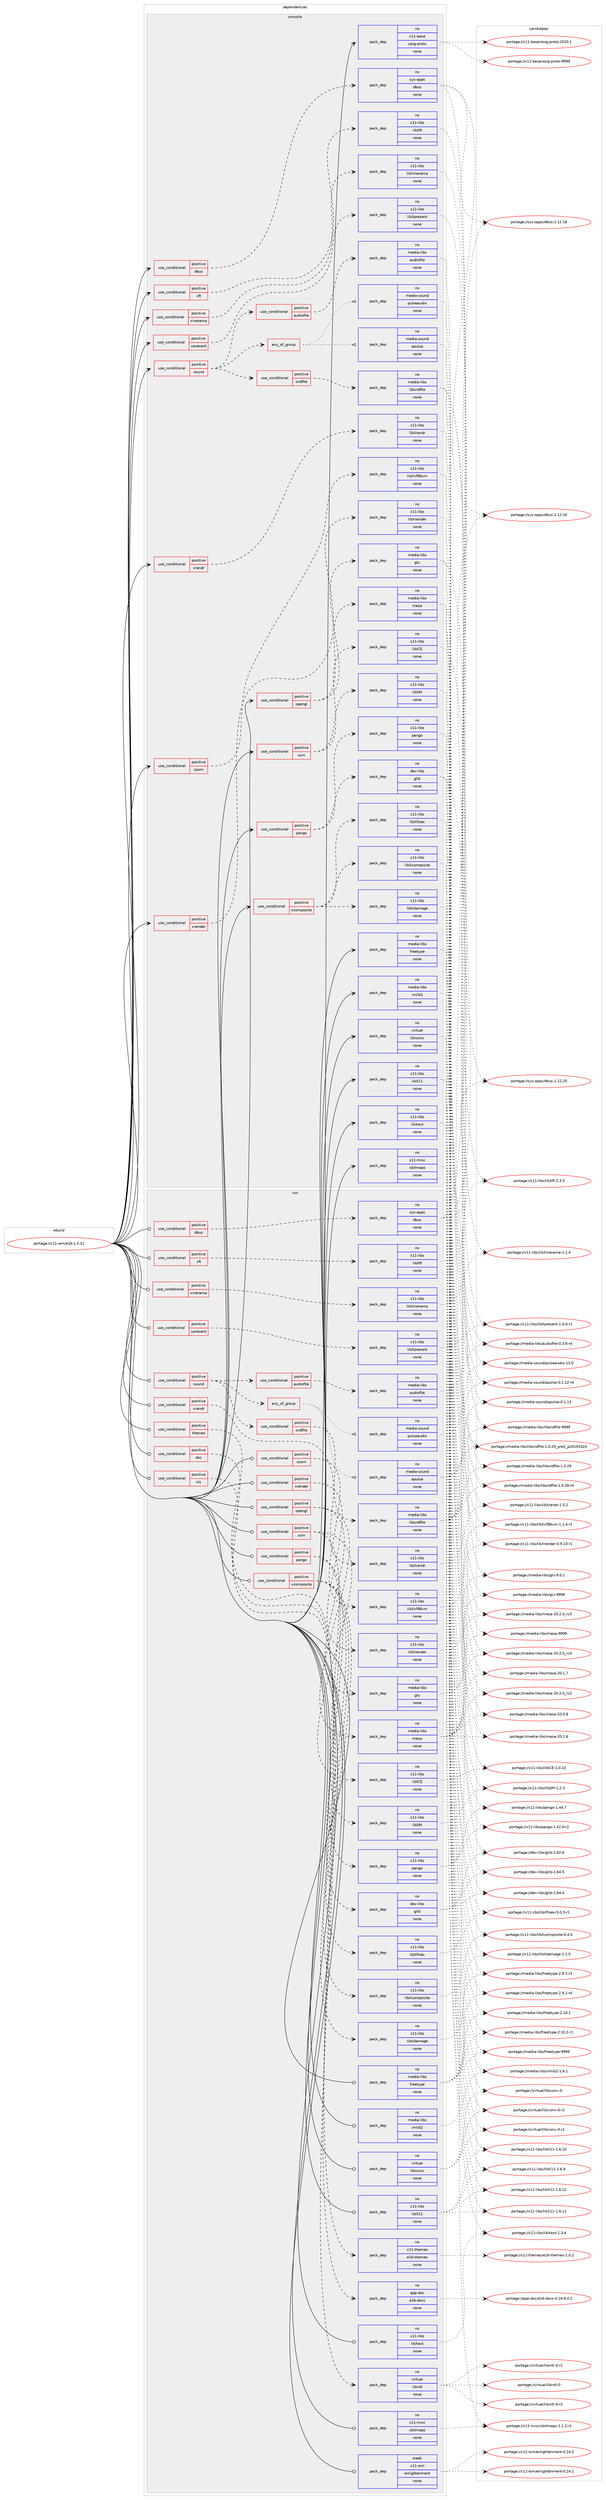 digraph prolog {

# *************
# Graph options
# *************

newrank=true;
concentrate=true;
compound=true;
graph [rankdir=LR,fontname=Helvetica,fontsize=10,ranksep=1.5];#, ranksep=2.5, nodesep=0.2];
edge  [arrowhead=vee];
node  [fontname=Helvetica,fontsize=10];

# **********
# The ebuild
# **********

subgraph cluster_leftcol {
color=gray;
rank=same;
label=<<i>ebuild</i>>;
id [label="portage://x11-wm/e16-1.0.21", color=red, width=4, href="../x11-wm/e16-1.0.21.svg"];
}

# ****************
# The dependencies
# ****************

subgraph cluster_midcol {
color=gray;
label=<<i>dependencies</i>>;
subgraph cluster_compile {
fillcolor="#eeeeee";
style=filled;
label=<<i>compile</i>>;
subgraph cond11 {
dependency295 [label=<<TABLE BORDER="0" CELLBORDER="1" CELLSPACING="0" CELLPADDING="4"><TR><TD ROWSPAN="3" CELLPADDING="10">use_conditional</TD></TR><TR><TD>positive</TD></TR><TR><TD>dbus</TD></TR></TABLE>>, shape=none, color=red];
subgraph pack285 {
dependency296 [label=<<TABLE BORDER="0" CELLBORDER="1" CELLSPACING="0" CELLPADDING="4" WIDTH="220"><TR><TD ROWSPAN="6" CELLPADDING="30">pack_dep</TD></TR><TR><TD WIDTH="110">no</TD></TR><TR><TD>sys-apps</TD></TR><TR><TD>dbus</TD></TR><TR><TD>none</TD></TR><TR><TD></TD></TR></TABLE>>, shape=none, color=blue];
}
dependency295:e -> dependency296:w [weight=20,style="dashed",arrowhead="vee"];
}
id:e -> dependency295:w [weight=20,style="solid",arrowhead="vee"];
subgraph cond12 {
dependency297 [label=<<TABLE BORDER="0" CELLBORDER="1" CELLSPACING="0" CELLPADDING="4"><TR><TD ROWSPAN="3" CELLPADDING="10">use_conditional</TD></TR><TR><TD>positive</TD></TR><TR><TD>opengl</TD></TR></TABLE>>, shape=none, color=red];
subgraph pack286 {
dependency298 [label=<<TABLE BORDER="0" CELLBORDER="1" CELLSPACING="0" CELLPADDING="4" WIDTH="220"><TR><TD ROWSPAN="6" CELLPADDING="30">pack_dep</TD></TR><TR><TD WIDTH="110">no</TD></TR><TR><TD>media-libs</TD></TR><TR><TD>glu</TD></TR><TR><TD>none</TD></TR><TR><TD></TD></TR></TABLE>>, shape=none, color=blue];
}
dependency297:e -> dependency298:w [weight=20,style="dashed",arrowhead="vee"];
subgraph pack287 {
dependency299 [label=<<TABLE BORDER="0" CELLBORDER="1" CELLSPACING="0" CELLPADDING="4" WIDTH="220"><TR><TD ROWSPAN="6" CELLPADDING="30">pack_dep</TD></TR><TR><TD WIDTH="110">no</TD></TR><TR><TD>media-libs</TD></TR><TR><TD>mesa</TD></TR><TR><TD>none</TD></TR><TR><TD></TD></TR></TABLE>>, shape=none, color=blue];
}
dependency297:e -> dependency299:w [weight=20,style="dashed",arrowhead="vee"];
}
id:e -> dependency297:w [weight=20,style="solid",arrowhead="vee"];
subgraph cond13 {
dependency300 [label=<<TABLE BORDER="0" CELLBORDER="1" CELLSPACING="0" CELLPADDING="4"><TR><TD ROWSPAN="3" CELLPADDING="10">use_conditional</TD></TR><TR><TD>positive</TD></TR><TR><TD>pango</TD></TR></TABLE>>, shape=none, color=red];
subgraph pack288 {
dependency301 [label=<<TABLE BORDER="0" CELLBORDER="1" CELLSPACING="0" CELLPADDING="4" WIDTH="220"><TR><TD ROWSPAN="6" CELLPADDING="30">pack_dep</TD></TR><TR><TD WIDTH="110">no</TD></TR><TR><TD>dev-libs</TD></TR><TR><TD>glib</TD></TR><TR><TD>none</TD></TR><TR><TD></TD></TR></TABLE>>, shape=none, color=blue];
}
dependency300:e -> dependency301:w [weight=20,style="dashed",arrowhead="vee"];
subgraph pack289 {
dependency302 [label=<<TABLE BORDER="0" CELLBORDER="1" CELLSPACING="0" CELLPADDING="4" WIDTH="220"><TR><TD ROWSPAN="6" CELLPADDING="30">pack_dep</TD></TR><TR><TD WIDTH="110">no</TD></TR><TR><TD>x11-libs</TD></TR><TR><TD>pango</TD></TR><TR><TD>none</TD></TR><TR><TD></TD></TR></TABLE>>, shape=none, color=blue];
}
dependency300:e -> dependency302:w [weight=20,style="dashed",arrowhead="vee"];
}
id:e -> dependency300:w [weight=20,style="solid",arrowhead="vee"];
subgraph cond14 {
dependency303 [label=<<TABLE BORDER="0" CELLBORDER="1" CELLSPACING="0" CELLPADDING="4"><TR><TD ROWSPAN="3" CELLPADDING="10">use_conditional</TD></TR><TR><TD>positive</TD></TR><TR><TD>sound</TD></TR></TABLE>>, shape=none, color=red];
subgraph any1 {
dependency304 [label=<<TABLE BORDER="0" CELLBORDER="1" CELLSPACING="0" CELLPADDING="4"><TR><TD CELLPADDING="10">any_of_group</TD></TR></TABLE>>, shape=none, color=red];subgraph pack290 {
dependency305 [label=<<TABLE BORDER="0" CELLBORDER="1" CELLSPACING="0" CELLPADDING="4" WIDTH="220"><TR><TD ROWSPAN="6" CELLPADDING="30">pack_dep</TD></TR><TR><TD WIDTH="110">no</TD></TR><TR><TD>media-sound</TD></TR><TR><TD>apulse</TD></TR><TR><TD>none</TD></TR><TR><TD></TD></TR></TABLE>>, shape=none, color=blue];
}
dependency304:e -> dependency305:w [weight=20,style="dotted",arrowhead="oinv"];
subgraph pack291 {
dependency306 [label=<<TABLE BORDER="0" CELLBORDER="1" CELLSPACING="0" CELLPADDING="4" WIDTH="220"><TR><TD ROWSPAN="6" CELLPADDING="30">pack_dep</TD></TR><TR><TD WIDTH="110">no</TD></TR><TR><TD>media-sound</TD></TR><TR><TD>pulseaudio</TD></TR><TR><TD>none</TD></TR><TR><TD></TD></TR></TABLE>>, shape=none, color=blue];
}
dependency304:e -> dependency306:w [weight=20,style="dotted",arrowhead="oinv"];
}
dependency303:e -> dependency304:w [weight=20,style="dashed",arrowhead="vee"];
subgraph cond15 {
dependency307 [label=<<TABLE BORDER="0" CELLBORDER="1" CELLSPACING="0" CELLPADDING="4"><TR><TD ROWSPAN="3" CELLPADDING="10">use_conditional</TD></TR><TR><TD>positive</TD></TR><TR><TD>sndfile</TD></TR></TABLE>>, shape=none, color=red];
subgraph pack292 {
dependency308 [label=<<TABLE BORDER="0" CELLBORDER="1" CELLSPACING="0" CELLPADDING="4" WIDTH="220"><TR><TD ROWSPAN="6" CELLPADDING="30">pack_dep</TD></TR><TR><TD WIDTH="110">no</TD></TR><TR><TD>media-libs</TD></TR><TR><TD>libsndfile</TD></TR><TR><TD>none</TD></TR><TR><TD></TD></TR></TABLE>>, shape=none, color=blue];
}
dependency307:e -> dependency308:w [weight=20,style="dashed",arrowhead="vee"];
}
dependency303:e -> dependency307:w [weight=20,style="dashed",arrowhead="vee"];
subgraph cond16 {
dependency309 [label=<<TABLE BORDER="0" CELLBORDER="1" CELLSPACING="0" CELLPADDING="4"><TR><TD ROWSPAN="3" CELLPADDING="10">use_conditional</TD></TR><TR><TD>positive</TD></TR><TR><TD>audiofile</TD></TR></TABLE>>, shape=none, color=red];
subgraph pack293 {
dependency310 [label=<<TABLE BORDER="0" CELLBORDER="1" CELLSPACING="0" CELLPADDING="4" WIDTH="220"><TR><TD ROWSPAN="6" CELLPADDING="30">pack_dep</TD></TR><TR><TD WIDTH="110">no</TD></TR><TR><TD>media-libs</TD></TR><TR><TD>audiofile</TD></TR><TR><TD>none</TD></TR><TR><TD></TD></TR></TABLE>>, shape=none, color=blue];
}
dependency309:e -> dependency310:w [weight=20,style="dashed",arrowhead="vee"];
}
dependency303:e -> dependency309:w [weight=20,style="dashed",arrowhead="vee"];
}
id:e -> dependency303:w [weight=20,style="solid",arrowhead="vee"];
subgraph cond17 {
dependency311 [label=<<TABLE BORDER="0" CELLBORDER="1" CELLSPACING="0" CELLPADDING="4"><TR><TD ROWSPAN="3" CELLPADDING="10">use_conditional</TD></TR><TR><TD>positive</TD></TR><TR><TD>xcomposite</TD></TR></TABLE>>, shape=none, color=red];
subgraph pack294 {
dependency312 [label=<<TABLE BORDER="0" CELLBORDER="1" CELLSPACING="0" CELLPADDING="4" WIDTH="220"><TR><TD ROWSPAN="6" CELLPADDING="30">pack_dep</TD></TR><TR><TD WIDTH="110">no</TD></TR><TR><TD>x11-libs</TD></TR><TR><TD>libXcomposite</TD></TR><TR><TD>none</TD></TR><TR><TD></TD></TR></TABLE>>, shape=none, color=blue];
}
dependency311:e -> dependency312:w [weight=20,style="dashed",arrowhead="vee"];
subgraph pack295 {
dependency313 [label=<<TABLE BORDER="0" CELLBORDER="1" CELLSPACING="0" CELLPADDING="4" WIDTH="220"><TR><TD ROWSPAN="6" CELLPADDING="30">pack_dep</TD></TR><TR><TD WIDTH="110">no</TD></TR><TR><TD>x11-libs</TD></TR><TR><TD>libXdamage</TD></TR><TR><TD>none</TD></TR><TR><TD></TD></TR></TABLE>>, shape=none, color=blue];
}
dependency311:e -> dependency313:w [weight=20,style="dashed",arrowhead="vee"];
subgraph pack296 {
dependency314 [label=<<TABLE BORDER="0" CELLBORDER="1" CELLSPACING="0" CELLPADDING="4" WIDTH="220"><TR><TD ROWSPAN="6" CELLPADDING="30">pack_dep</TD></TR><TR><TD WIDTH="110">no</TD></TR><TR><TD>x11-libs</TD></TR><TR><TD>libXfixes</TD></TR><TR><TD>none</TD></TR><TR><TD></TD></TR></TABLE>>, shape=none, color=blue];
}
dependency311:e -> dependency314:w [weight=20,style="dashed",arrowhead="vee"];
}
id:e -> dependency311:w [weight=20,style="solid",arrowhead="vee"];
subgraph cond18 {
dependency315 [label=<<TABLE BORDER="0" CELLBORDER="1" CELLSPACING="0" CELLPADDING="4"><TR><TD ROWSPAN="3" CELLPADDING="10">use_conditional</TD></TR><TR><TD>positive</TD></TR><TR><TD>xft</TD></TR></TABLE>>, shape=none, color=red];
subgraph pack297 {
dependency316 [label=<<TABLE BORDER="0" CELLBORDER="1" CELLSPACING="0" CELLPADDING="4" WIDTH="220"><TR><TD ROWSPAN="6" CELLPADDING="30">pack_dep</TD></TR><TR><TD WIDTH="110">no</TD></TR><TR><TD>x11-libs</TD></TR><TR><TD>libXft</TD></TR><TR><TD>none</TD></TR><TR><TD></TD></TR></TABLE>>, shape=none, color=blue];
}
dependency315:e -> dependency316:w [weight=20,style="dashed",arrowhead="vee"];
}
id:e -> dependency315:w [weight=20,style="solid",arrowhead="vee"];
subgraph cond19 {
dependency317 [label=<<TABLE BORDER="0" CELLBORDER="1" CELLSPACING="0" CELLPADDING="4"><TR><TD ROWSPAN="3" CELLPADDING="10">use_conditional</TD></TR><TR><TD>positive</TD></TR><TR><TD>xinerama</TD></TR></TABLE>>, shape=none, color=red];
subgraph pack298 {
dependency318 [label=<<TABLE BORDER="0" CELLBORDER="1" CELLSPACING="0" CELLPADDING="4" WIDTH="220"><TR><TD ROWSPAN="6" CELLPADDING="30">pack_dep</TD></TR><TR><TD WIDTH="110">no</TD></TR><TR><TD>x11-libs</TD></TR><TR><TD>libXinerama</TD></TR><TR><TD>none</TD></TR><TR><TD></TD></TR></TABLE>>, shape=none, color=blue];
}
dependency317:e -> dependency318:w [weight=20,style="dashed",arrowhead="vee"];
}
id:e -> dependency317:w [weight=20,style="solid",arrowhead="vee"];
subgraph cond20 {
dependency319 [label=<<TABLE BORDER="0" CELLBORDER="1" CELLSPACING="0" CELLPADDING="4"><TR><TD ROWSPAN="3" CELLPADDING="10">use_conditional</TD></TR><TR><TD>positive</TD></TR><TR><TD>xpresent</TD></TR></TABLE>>, shape=none, color=red];
subgraph pack299 {
dependency320 [label=<<TABLE BORDER="0" CELLBORDER="1" CELLSPACING="0" CELLPADDING="4" WIDTH="220"><TR><TD ROWSPAN="6" CELLPADDING="30">pack_dep</TD></TR><TR><TD WIDTH="110">no</TD></TR><TR><TD>x11-libs</TD></TR><TR><TD>libXpresent</TD></TR><TR><TD>none</TD></TR><TR><TD></TD></TR></TABLE>>, shape=none, color=blue];
}
dependency319:e -> dependency320:w [weight=20,style="dashed",arrowhead="vee"];
}
id:e -> dependency319:w [weight=20,style="solid",arrowhead="vee"];
subgraph cond21 {
dependency321 [label=<<TABLE BORDER="0" CELLBORDER="1" CELLSPACING="0" CELLPADDING="4"><TR><TD ROWSPAN="3" CELLPADDING="10">use_conditional</TD></TR><TR><TD>positive</TD></TR><TR><TD>xrandr</TD></TR></TABLE>>, shape=none, color=red];
subgraph pack300 {
dependency322 [label=<<TABLE BORDER="0" CELLBORDER="1" CELLSPACING="0" CELLPADDING="4" WIDTH="220"><TR><TD ROWSPAN="6" CELLPADDING="30">pack_dep</TD></TR><TR><TD WIDTH="110">no</TD></TR><TR><TD>x11-libs</TD></TR><TR><TD>libXrandr</TD></TR><TR><TD>none</TD></TR><TR><TD></TD></TR></TABLE>>, shape=none, color=blue];
}
dependency321:e -> dependency322:w [weight=20,style="dashed",arrowhead="vee"];
}
id:e -> dependency321:w [weight=20,style="solid",arrowhead="vee"];
subgraph cond22 {
dependency323 [label=<<TABLE BORDER="0" CELLBORDER="1" CELLSPACING="0" CELLPADDING="4"><TR><TD ROWSPAN="3" CELLPADDING="10">use_conditional</TD></TR><TR><TD>positive</TD></TR><TR><TD>xrender</TD></TR></TABLE>>, shape=none, color=red];
subgraph pack301 {
dependency324 [label=<<TABLE BORDER="0" CELLBORDER="1" CELLSPACING="0" CELLPADDING="4" WIDTH="220"><TR><TD ROWSPAN="6" CELLPADDING="30">pack_dep</TD></TR><TR><TD WIDTH="110">no</TD></TR><TR><TD>x11-libs</TD></TR><TR><TD>libXrender</TD></TR><TR><TD>none</TD></TR><TR><TD></TD></TR></TABLE>>, shape=none, color=blue];
}
dependency323:e -> dependency324:w [weight=20,style="dashed",arrowhead="vee"];
}
id:e -> dependency323:w [weight=20,style="solid",arrowhead="vee"];
subgraph cond23 {
dependency325 [label=<<TABLE BORDER="0" CELLBORDER="1" CELLSPACING="0" CELLPADDING="4"><TR><TD ROWSPAN="3" CELLPADDING="10">use_conditional</TD></TR><TR><TD>positive</TD></TR><TR><TD>xsm</TD></TR></TABLE>>, shape=none, color=red];
subgraph pack302 {
dependency326 [label=<<TABLE BORDER="0" CELLBORDER="1" CELLSPACING="0" CELLPADDING="4" WIDTH="220"><TR><TD ROWSPAN="6" CELLPADDING="30">pack_dep</TD></TR><TR><TD WIDTH="110">no</TD></TR><TR><TD>x11-libs</TD></TR><TR><TD>libICE</TD></TR><TR><TD>none</TD></TR><TR><TD></TD></TR></TABLE>>, shape=none, color=blue];
}
dependency325:e -> dependency326:w [weight=20,style="dashed",arrowhead="vee"];
subgraph pack303 {
dependency327 [label=<<TABLE BORDER="0" CELLBORDER="1" CELLSPACING="0" CELLPADDING="4" WIDTH="220"><TR><TD ROWSPAN="6" CELLPADDING="30">pack_dep</TD></TR><TR><TD WIDTH="110">no</TD></TR><TR><TD>x11-libs</TD></TR><TR><TD>libSM</TD></TR><TR><TD>none</TD></TR><TR><TD></TD></TR></TABLE>>, shape=none, color=blue];
}
dependency325:e -> dependency327:w [weight=20,style="dashed",arrowhead="vee"];
}
id:e -> dependency325:w [weight=20,style="solid",arrowhead="vee"];
subgraph cond24 {
dependency328 [label=<<TABLE BORDER="0" CELLBORDER="1" CELLSPACING="0" CELLPADDING="4"><TR><TD ROWSPAN="3" CELLPADDING="10">use_conditional</TD></TR><TR><TD>positive</TD></TR><TR><TD>zoom</TD></TR></TABLE>>, shape=none, color=red];
subgraph pack304 {
dependency329 [label=<<TABLE BORDER="0" CELLBORDER="1" CELLSPACING="0" CELLPADDING="4" WIDTH="220"><TR><TD ROWSPAN="6" CELLPADDING="30">pack_dep</TD></TR><TR><TD WIDTH="110">no</TD></TR><TR><TD>x11-libs</TD></TR><TR><TD>libXxf86vm</TD></TR><TR><TD>none</TD></TR><TR><TD></TD></TR></TABLE>>, shape=none, color=blue];
}
dependency328:e -> dependency329:w [weight=20,style="dashed",arrowhead="vee"];
}
id:e -> dependency328:w [weight=20,style="solid",arrowhead="vee"];
subgraph pack305 {
dependency330 [label=<<TABLE BORDER="0" CELLBORDER="1" CELLSPACING="0" CELLPADDING="4" WIDTH="220"><TR><TD ROWSPAN="6" CELLPADDING="30">pack_dep</TD></TR><TR><TD WIDTH="110">no</TD></TR><TR><TD>media-libs</TD></TR><TR><TD>freetype</TD></TR><TR><TD>none</TD></TR><TR><TD></TD></TR></TABLE>>, shape=none, color=blue];
}
id:e -> dependency330:w [weight=20,style="solid",arrowhead="vee"];
subgraph pack306 {
dependency331 [label=<<TABLE BORDER="0" CELLBORDER="1" CELLSPACING="0" CELLPADDING="4" WIDTH="220"><TR><TD ROWSPAN="6" CELLPADDING="30">pack_dep</TD></TR><TR><TD WIDTH="110">no</TD></TR><TR><TD>media-libs</TD></TR><TR><TD>imlib2</TD></TR><TR><TD>none</TD></TR><TR><TD></TD></TR></TABLE>>, shape=none, color=blue];
}
id:e -> dependency331:w [weight=20,style="solid",arrowhead="vee"];
subgraph pack307 {
dependency332 [label=<<TABLE BORDER="0" CELLBORDER="1" CELLSPACING="0" CELLPADDING="4" WIDTH="220"><TR><TD ROWSPAN="6" CELLPADDING="30">pack_dep</TD></TR><TR><TD WIDTH="110">no</TD></TR><TR><TD>virtual</TD></TR><TR><TD>libiconv</TD></TR><TR><TD>none</TD></TR><TR><TD></TD></TR></TABLE>>, shape=none, color=blue];
}
id:e -> dependency332:w [weight=20,style="solid",arrowhead="vee"];
subgraph pack308 {
dependency333 [label=<<TABLE BORDER="0" CELLBORDER="1" CELLSPACING="0" CELLPADDING="4" WIDTH="220"><TR><TD ROWSPAN="6" CELLPADDING="30">pack_dep</TD></TR><TR><TD WIDTH="110">no</TD></TR><TR><TD>x11-base</TD></TR><TR><TD>xorg-proto</TD></TR><TR><TD>none</TD></TR><TR><TD></TD></TR></TABLE>>, shape=none, color=blue];
}
id:e -> dependency333:w [weight=20,style="solid",arrowhead="vee"];
subgraph pack309 {
dependency334 [label=<<TABLE BORDER="0" CELLBORDER="1" CELLSPACING="0" CELLPADDING="4" WIDTH="220"><TR><TD ROWSPAN="6" CELLPADDING="30">pack_dep</TD></TR><TR><TD WIDTH="110">no</TD></TR><TR><TD>x11-libs</TD></TR><TR><TD>libX11</TD></TR><TR><TD>none</TD></TR><TR><TD></TD></TR></TABLE>>, shape=none, color=blue];
}
id:e -> dependency334:w [weight=20,style="solid",arrowhead="vee"];
subgraph pack310 {
dependency335 [label=<<TABLE BORDER="0" CELLBORDER="1" CELLSPACING="0" CELLPADDING="4" WIDTH="220"><TR><TD ROWSPAN="6" CELLPADDING="30">pack_dep</TD></TR><TR><TD WIDTH="110">no</TD></TR><TR><TD>x11-libs</TD></TR><TR><TD>libXext</TD></TR><TR><TD>none</TD></TR><TR><TD></TD></TR></TABLE>>, shape=none, color=blue];
}
id:e -> dependency335:w [weight=20,style="solid",arrowhead="vee"];
subgraph pack311 {
dependency336 [label=<<TABLE BORDER="0" CELLBORDER="1" CELLSPACING="0" CELLPADDING="4" WIDTH="220"><TR><TD ROWSPAN="6" CELLPADDING="30">pack_dep</TD></TR><TR><TD WIDTH="110">no</TD></TR><TR><TD>x11-misc</TD></TR><TR><TD>xbitmaps</TD></TR><TR><TD>none</TD></TR><TR><TD></TD></TR></TABLE>>, shape=none, color=blue];
}
id:e -> dependency336:w [weight=20,style="solid",arrowhead="vee"];
}
subgraph cluster_compileandrun {
fillcolor="#eeeeee";
style=filled;
label=<<i>compile and run</i>>;
}
subgraph cluster_run {
fillcolor="#eeeeee";
style=filled;
label=<<i>run</i>>;
subgraph cond25 {
dependency337 [label=<<TABLE BORDER="0" CELLBORDER="1" CELLSPACING="0" CELLPADDING="4"><TR><TD ROWSPAN="3" CELLPADDING="10">use_conditional</TD></TR><TR><TD>positive</TD></TR><TR><TD>dbus</TD></TR></TABLE>>, shape=none, color=red];
subgraph pack312 {
dependency338 [label=<<TABLE BORDER="0" CELLBORDER="1" CELLSPACING="0" CELLPADDING="4" WIDTH="220"><TR><TD ROWSPAN="6" CELLPADDING="30">pack_dep</TD></TR><TR><TD WIDTH="110">no</TD></TR><TR><TD>sys-apps</TD></TR><TR><TD>dbus</TD></TR><TR><TD>none</TD></TR><TR><TD></TD></TR></TABLE>>, shape=none, color=blue];
}
dependency337:e -> dependency338:w [weight=20,style="dashed",arrowhead="vee"];
}
id:e -> dependency337:w [weight=20,style="solid",arrowhead="odot"];
subgraph cond26 {
dependency339 [label=<<TABLE BORDER="0" CELLBORDER="1" CELLSPACING="0" CELLPADDING="4"><TR><TD ROWSPAN="3" CELLPADDING="10">use_conditional</TD></TR><TR><TD>positive</TD></TR><TR><TD>doc</TD></TR></TABLE>>, shape=none, color=red];
subgraph pack313 {
dependency340 [label=<<TABLE BORDER="0" CELLBORDER="1" CELLSPACING="0" CELLPADDING="4" WIDTH="220"><TR><TD ROWSPAN="6" CELLPADDING="30">pack_dep</TD></TR><TR><TD WIDTH="110">no</TD></TR><TR><TD>app-doc</TD></TR><TR><TD>e16-docs</TD></TR><TR><TD>none</TD></TR><TR><TD></TD></TR></TABLE>>, shape=none, color=blue];
}
dependency339:e -> dependency340:w [weight=20,style="dashed",arrowhead="vee"];
}
id:e -> dependency339:w [weight=20,style="solid",arrowhead="odot"];
subgraph cond27 {
dependency341 [label=<<TABLE BORDER="0" CELLBORDER="1" CELLSPACING="0" CELLPADDING="4"><TR><TD ROWSPAN="3" CELLPADDING="10">use_conditional</TD></TR><TR><TD>positive</TD></TR><TR><TD>nls</TD></TR></TABLE>>, shape=none, color=red];
subgraph pack314 {
dependency342 [label=<<TABLE BORDER="0" CELLBORDER="1" CELLSPACING="0" CELLPADDING="4" WIDTH="220"><TR><TD ROWSPAN="6" CELLPADDING="30">pack_dep</TD></TR><TR><TD WIDTH="110">no</TD></TR><TR><TD>virtual</TD></TR><TR><TD>libintl</TD></TR><TR><TD>none</TD></TR><TR><TD></TD></TR></TABLE>>, shape=none, color=blue];
}
dependency341:e -> dependency342:w [weight=20,style="dashed",arrowhead="vee"];
}
id:e -> dependency341:w [weight=20,style="solid",arrowhead="odot"];
subgraph cond28 {
dependency343 [label=<<TABLE BORDER="0" CELLBORDER="1" CELLSPACING="0" CELLPADDING="4"><TR><TD ROWSPAN="3" CELLPADDING="10">use_conditional</TD></TR><TR><TD>positive</TD></TR><TR><TD>opengl</TD></TR></TABLE>>, shape=none, color=red];
subgraph pack315 {
dependency344 [label=<<TABLE BORDER="0" CELLBORDER="1" CELLSPACING="0" CELLPADDING="4" WIDTH="220"><TR><TD ROWSPAN="6" CELLPADDING="30">pack_dep</TD></TR><TR><TD WIDTH="110">no</TD></TR><TR><TD>media-libs</TD></TR><TR><TD>glu</TD></TR><TR><TD>none</TD></TR><TR><TD></TD></TR></TABLE>>, shape=none, color=blue];
}
dependency343:e -> dependency344:w [weight=20,style="dashed",arrowhead="vee"];
subgraph pack316 {
dependency345 [label=<<TABLE BORDER="0" CELLBORDER="1" CELLSPACING="0" CELLPADDING="4" WIDTH="220"><TR><TD ROWSPAN="6" CELLPADDING="30">pack_dep</TD></TR><TR><TD WIDTH="110">no</TD></TR><TR><TD>media-libs</TD></TR><TR><TD>mesa</TD></TR><TR><TD>none</TD></TR><TR><TD></TD></TR></TABLE>>, shape=none, color=blue];
}
dependency343:e -> dependency345:w [weight=20,style="dashed",arrowhead="vee"];
}
id:e -> dependency343:w [weight=20,style="solid",arrowhead="odot"];
subgraph cond29 {
dependency346 [label=<<TABLE BORDER="0" CELLBORDER="1" CELLSPACING="0" CELLPADDING="4"><TR><TD ROWSPAN="3" CELLPADDING="10">use_conditional</TD></TR><TR><TD>positive</TD></TR><TR><TD>pango</TD></TR></TABLE>>, shape=none, color=red];
subgraph pack317 {
dependency347 [label=<<TABLE BORDER="0" CELLBORDER="1" CELLSPACING="0" CELLPADDING="4" WIDTH="220"><TR><TD ROWSPAN="6" CELLPADDING="30">pack_dep</TD></TR><TR><TD WIDTH="110">no</TD></TR><TR><TD>dev-libs</TD></TR><TR><TD>glib</TD></TR><TR><TD>none</TD></TR><TR><TD></TD></TR></TABLE>>, shape=none, color=blue];
}
dependency346:e -> dependency347:w [weight=20,style="dashed",arrowhead="vee"];
subgraph pack318 {
dependency348 [label=<<TABLE BORDER="0" CELLBORDER="1" CELLSPACING="0" CELLPADDING="4" WIDTH="220"><TR><TD ROWSPAN="6" CELLPADDING="30">pack_dep</TD></TR><TR><TD WIDTH="110">no</TD></TR><TR><TD>x11-libs</TD></TR><TR><TD>pango</TD></TR><TR><TD>none</TD></TR><TR><TD></TD></TR></TABLE>>, shape=none, color=blue];
}
dependency346:e -> dependency348:w [weight=20,style="dashed",arrowhead="vee"];
}
id:e -> dependency346:w [weight=20,style="solid",arrowhead="odot"];
subgraph cond30 {
dependency349 [label=<<TABLE BORDER="0" CELLBORDER="1" CELLSPACING="0" CELLPADDING="4"><TR><TD ROWSPAN="3" CELLPADDING="10">use_conditional</TD></TR><TR><TD>positive</TD></TR><TR><TD>sound</TD></TR></TABLE>>, shape=none, color=red];
subgraph any2 {
dependency350 [label=<<TABLE BORDER="0" CELLBORDER="1" CELLSPACING="0" CELLPADDING="4"><TR><TD CELLPADDING="10">any_of_group</TD></TR></TABLE>>, shape=none, color=red];subgraph pack319 {
dependency351 [label=<<TABLE BORDER="0" CELLBORDER="1" CELLSPACING="0" CELLPADDING="4" WIDTH="220"><TR><TD ROWSPAN="6" CELLPADDING="30">pack_dep</TD></TR><TR><TD WIDTH="110">no</TD></TR><TR><TD>media-sound</TD></TR><TR><TD>apulse</TD></TR><TR><TD>none</TD></TR><TR><TD></TD></TR></TABLE>>, shape=none, color=blue];
}
dependency350:e -> dependency351:w [weight=20,style="dotted",arrowhead="oinv"];
subgraph pack320 {
dependency352 [label=<<TABLE BORDER="0" CELLBORDER="1" CELLSPACING="0" CELLPADDING="4" WIDTH="220"><TR><TD ROWSPAN="6" CELLPADDING="30">pack_dep</TD></TR><TR><TD WIDTH="110">no</TD></TR><TR><TD>media-sound</TD></TR><TR><TD>pulseaudio</TD></TR><TR><TD>none</TD></TR><TR><TD></TD></TR></TABLE>>, shape=none, color=blue];
}
dependency350:e -> dependency352:w [weight=20,style="dotted",arrowhead="oinv"];
}
dependency349:e -> dependency350:w [weight=20,style="dashed",arrowhead="vee"];
subgraph cond31 {
dependency353 [label=<<TABLE BORDER="0" CELLBORDER="1" CELLSPACING="0" CELLPADDING="4"><TR><TD ROWSPAN="3" CELLPADDING="10">use_conditional</TD></TR><TR><TD>positive</TD></TR><TR><TD>sndfile</TD></TR></TABLE>>, shape=none, color=red];
subgraph pack321 {
dependency354 [label=<<TABLE BORDER="0" CELLBORDER="1" CELLSPACING="0" CELLPADDING="4" WIDTH="220"><TR><TD ROWSPAN="6" CELLPADDING="30">pack_dep</TD></TR><TR><TD WIDTH="110">no</TD></TR><TR><TD>media-libs</TD></TR><TR><TD>libsndfile</TD></TR><TR><TD>none</TD></TR><TR><TD></TD></TR></TABLE>>, shape=none, color=blue];
}
dependency353:e -> dependency354:w [weight=20,style="dashed",arrowhead="vee"];
}
dependency349:e -> dependency353:w [weight=20,style="dashed",arrowhead="vee"];
subgraph cond32 {
dependency355 [label=<<TABLE BORDER="0" CELLBORDER="1" CELLSPACING="0" CELLPADDING="4"><TR><TD ROWSPAN="3" CELLPADDING="10">use_conditional</TD></TR><TR><TD>positive</TD></TR><TR><TD>audiofile</TD></TR></TABLE>>, shape=none, color=red];
subgraph pack322 {
dependency356 [label=<<TABLE BORDER="0" CELLBORDER="1" CELLSPACING="0" CELLPADDING="4" WIDTH="220"><TR><TD ROWSPAN="6" CELLPADDING="30">pack_dep</TD></TR><TR><TD WIDTH="110">no</TD></TR><TR><TD>media-libs</TD></TR><TR><TD>audiofile</TD></TR><TR><TD>none</TD></TR><TR><TD></TD></TR></TABLE>>, shape=none, color=blue];
}
dependency355:e -> dependency356:w [weight=20,style="dashed",arrowhead="vee"];
}
dependency349:e -> dependency355:w [weight=20,style="dashed",arrowhead="vee"];
}
id:e -> dependency349:w [weight=20,style="solid",arrowhead="odot"];
subgraph cond33 {
dependency357 [label=<<TABLE BORDER="0" CELLBORDER="1" CELLSPACING="0" CELLPADDING="4"><TR><TD ROWSPAN="3" CELLPADDING="10">use_conditional</TD></TR><TR><TD>positive</TD></TR><TR><TD>themes</TD></TR></TABLE>>, shape=none, color=red];
subgraph pack323 {
dependency358 [label=<<TABLE BORDER="0" CELLBORDER="1" CELLSPACING="0" CELLPADDING="4" WIDTH="220"><TR><TD ROWSPAN="6" CELLPADDING="30">pack_dep</TD></TR><TR><TD WIDTH="110">no</TD></TR><TR><TD>x11-themes</TD></TR><TR><TD>e16-themes</TD></TR><TR><TD>none</TD></TR><TR><TD></TD></TR></TABLE>>, shape=none, color=blue];
}
dependency357:e -> dependency358:w [weight=20,style="dashed",arrowhead="vee"];
}
id:e -> dependency357:w [weight=20,style="solid",arrowhead="odot"];
subgraph cond34 {
dependency359 [label=<<TABLE BORDER="0" CELLBORDER="1" CELLSPACING="0" CELLPADDING="4"><TR><TD ROWSPAN="3" CELLPADDING="10">use_conditional</TD></TR><TR><TD>positive</TD></TR><TR><TD>xcomposite</TD></TR></TABLE>>, shape=none, color=red];
subgraph pack324 {
dependency360 [label=<<TABLE BORDER="0" CELLBORDER="1" CELLSPACING="0" CELLPADDING="4" WIDTH="220"><TR><TD ROWSPAN="6" CELLPADDING="30">pack_dep</TD></TR><TR><TD WIDTH="110">no</TD></TR><TR><TD>x11-libs</TD></TR><TR><TD>libXcomposite</TD></TR><TR><TD>none</TD></TR><TR><TD></TD></TR></TABLE>>, shape=none, color=blue];
}
dependency359:e -> dependency360:w [weight=20,style="dashed",arrowhead="vee"];
subgraph pack325 {
dependency361 [label=<<TABLE BORDER="0" CELLBORDER="1" CELLSPACING="0" CELLPADDING="4" WIDTH="220"><TR><TD ROWSPAN="6" CELLPADDING="30">pack_dep</TD></TR><TR><TD WIDTH="110">no</TD></TR><TR><TD>x11-libs</TD></TR><TR><TD>libXdamage</TD></TR><TR><TD>none</TD></TR><TR><TD></TD></TR></TABLE>>, shape=none, color=blue];
}
dependency359:e -> dependency361:w [weight=20,style="dashed",arrowhead="vee"];
subgraph pack326 {
dependency362 [label=<<TABLE BORDER="0" CELLBORDER="1" CELLSPACING="0" CELLPADDING="4" WIDTH="220"><TR><TD ROWSPAN="6" CELLPADDING="30">pack_dep</TD></TR><TR><TD WIDTH="110">no</TD></TR><TR><TD>x11-libs</TD></TR><TR><TD>libXfixes</TD></TR><TR><TD>none</TD></TR><TR><TD></TD></TR></TABLE>>, shape=none, color=blue];
}
dependency359:e -> dependency362:w [weight=20,style="dashed",arrowhead="vee"];
}
id:e -> dependency359:w [weight=20,style="solid",arrowhead="odot"];
subgraph cond35 {
dependency363 [label=<<TABLE BORDER="0" CELLBORDER="1" CELLSPACING="0" CELLPADDING="4"><TR><TD ROWSPAN="3" CELLPADDING="10">use_conditional</TD></TR><TR><TD>positive</TD></TR><TR><TD>xft</TD></TR></TABLE>>, shape=none, color=red];
subgraph pack327 {
dependency364 [label=<<TABLE BORDER="0" CELLBORDER="1" CELLSPACING="0" CELLPADDING="4" WIDTH="220"><TR><TD ROWSPAN="6" CELLPADDING="30">pack_dep</TD></TR><TR><TD WIDTH="110">no</TD></TR><TR><TD>x11-libs</TD></TR><TR><TD>libXft</TD></TR><TR><TD>none</TD></TR><TR><TD></TD></TR></TABLE>>, shape=none, color=blue];
}
dependency363:e -> dependency364:w [weight=20,style="dashed",arrowhead="vee"];
}
id:e -> dependency363:w [weight=20,style="solid",arrowhead="odot"];
subgraph cond36 {
dependency365 [label=<<TABLE BORDER="0" CELLBORDER="1" CELLSPACING="0" CELLPADDING="4"><TR><TD ROWSPAN="3" CELLPADDING="10">use_conditional</TD></TR><TR><TD>positive</TD></TR><TR><TD>xinerama</TD></TR></TABLE>>, shape=none, color=red];
subgraph pack328 {
dependency366 [label=<<TABLE BORDER="0" CELLBORDER="1" CELLSPACING="0" CELLPADDING="4" WIDTH="220"><TR><TD ROWSPAN="6" CELLPADDING="30">pack_dep</TD></TR><TR><TD WIDTH="110">no</TD></TR><TR><TD>x11-libs</TD></TR><TR><TD>libXinerama</TD></TR><TR><TD>none</TD></TR><TR><TD></TD></TR></TABLE>>, shape=none, color=blue];
}
dependency365:e -> dependency366:w [weight=20,style="dashed",arrowhead="vee"];
}
id:e -> dependency365:w [weight=20,style="solid",arrowhead="odot"];
subgraph cond37 {
dependency367 [label=<<TABLE BORDER="0" CELLBORDER="1" CELLSPACING="0" CELLPADDING="4"><TR><TD ROWSPAN="3" CELLPADDING="10">use_conditional</TD></TR><TR><TD>positive</TD></TR><TR><TD>xpresent</TD></TR></TABLE>>, shape=none, color=red];
subgraph pack329 {
dependency368 [label=<<TABLE BORDER="0" CELLBORDER="1" CELLSPACING="0" CELLPADDING="4" WIDTH="220"><TR><TD ROWSPAN="6" CELLPADDING="30">pack_dep</TD></TR><TR><TD WIDTH="110">no</TD></TR><TR><TD>x11-libs</TD></TR><TR><TD>libXpresent</TD></TR><TR><TD>none</TD></TR><TR><TD></TD></TR></TABLE>>, shape=none, color=blue];
}
dependency367:e -> dependency368:w [weight=20,style="dashed",arrowhead="vee"];
}
id:e -> dependency367:w [weight=20,style="solid",arrowhead="odot"];
subgraph cond38 {
dependency369 [label=<<TABLE BORDER="0" CELLBORDER="1" CELLSPACING="0" CELLPADDING="4"><TR><TD ROWSPAN="3" CELLPADDING="10">use_conditional</TD></TR><TR><TD>positive</TD></TR><TR><TD>xrandr</TD></TR></TABLE>>, shape=none, color=red];
subgraph pack330 {
dependency370 [label=<<TABLE BORDER="0" CELLBORDER="1" CELLSPACING="0" CELLPADDING="4" WIDTH="220"><TR><TD ROWSPAN="6" CELLPADDING="30">pack_dep</TD></TR><TR><TD WIDTH="110">no</TD></TR><TR><TD>x11-libs</TD></TR><TR><TD>libXrandr</TD></TR><TR><TD>none</TD></TR><TR><TD></TD></TR></TABLE>>, shape=none, color=blue];
}
dependency369:e -> dependency370:w [weight=20,style="dashed",arrowhead="vee"];
}
id:e -> dependency369:w [weight=20,style="solid",arrowhead="odot"];
subgraph cond39 {
dependency371 [label=<<TABLE BORDER="0" CELLBORDER="1" CELLSPACING="0" CELLPADDING="4"><TR><TD ROWSPAN="3" CELLPADDING="10">use_conditional</TD></TR><TR><TD>positive</TD></TR><TR><TD>xrender</TD></TR></TABLE>>, shape=none, color=red];
subgraph pack331 {
dependency372 [label=<<TABLE BORDER="0" CELLBORDER="1" CELLSPACING="0" CELLPADDING="4" WIDTH="220"><TR><TD ROWSPAN="6" CELLPADDING="30">pack_dep</TD></TR><TR><TD WIDTH="110">no</TD></TR><TR><TD>x11-libs</TD></TR><TR><TD>libXrender</TD></TR><TR><TD>none</TD></TR><TR><TD></TD></TR></TABLE>>, shape=none, color=blue];
}
dependency371:e -> dependency372:w [weight=20,style="dashed",arrowhead="vee"];
}
id:e -> dependency371:w [weight=20,style="solid",arrowhead="odot"];
subgraph cond40 {
dependency373 [label=<<TABLE BORDER="0" CELLBORDER="1" CELLSPACING="0" CELLPADDING="4"><TR><TD ROWSPAN="3" CELLPADDING="10">use_conditional</TD></TR><TR><TD>positive</TD></TR><TR><TD>xsm</TD></TR></TABLE>>, shape=none, color=red];
subgraph pack332 {
dependency374 [label=<<TABLE BORDER="0" CELLBORDER="1" CELLSPACING="0" CELLPADDING="4" WIDTH="220"><TR><TD ROWSPAN="6" CELLPADDING="30">pack_dep</TD></TR><TR><TD WIDTH="110">no</TD></TR><TR><TD>x11-libs</TD></TR><TR><TD>libICE</TD></TR><TR><TD>none</TD></TR><TR><TD></TD></TR></TABLE>>, shape=none, color=blue];
}
dependency373:e -> dependency374:w [weight=20,style="dashed",arrowhead="vee"];
subgraph pack333 {
dependency375 [label=<<TABLE BORDER="0" CELLBORDER="1" CELLSPACING="0" CELLPADDING="4" WIDTH="220"><TR><TD ROWSPAN="6" CELLPADDING="30">pack_dep</TD></TR><TR><TD WIDTH="110">no</TD></TR><TR><TD>x11-libs</TD></TR><TR><TD>libSM</TD></TR><TR><TD>none</TD></TR><TR><TD></TD></TR></TABLE>>, shape=none, color=blue];
}
dependency373:e -> dependency375:w [weight=20,style="dashed",arrowhead="vee"];
}
id:e -> dependency373:w [weight=20,style="solid",arrowhead="odot"];
subgraph cond41 {
dependency376 [label=<<TABLE BORDER="0" CELLBORDER="1" CELLSPACING="0" CELLPADDING="4"><TR><TD ROWSPAN="3" CELLPADDING="10">use_conditional</TD></TR><TR><TD>positive</TD></TR><TR><TD>zoom</TD></TR></TABLE>>, shape=none, color=red];
subgraph pack334 {
dependency377 [label=<<TABLE BORDER="0" CELLBORDER="1" CELLSPACING="0" CELLPADDING="4" WIDTH="220"><TR><TD ROWSPAN="6" CELLPADDING="30">pack_dep</TD></TR><TR><TD WIDTH="110">no</TD></TR><TR><TD>x11-libs</TD></TR><TR><TD>libXxf86vm</TD></TR><TR><TD>none</TD></TR><TR><TD></TD></TR></TABLE>>, shape=none, color=blue];
}
dependency376:e -> dependency377:w [weight=20,style="dashed",arrowhead="vee"];
}
id:e -> dependency376:w [weight=20,style="solid",arrowhead="odot"];
subgraph pack335 {
dependency378 [label=<<TABLE BORDER="0" CELLBORDER="1" CELLSPACING="0" CELLPADDING="4" WIDTH="220"><TR><TD ROWSPAN="6" CELLPADDING="30">pack_dep</TD></TR><TR><TD WIDTH="110">no</TD></TR><TR><TD>media-libs</TD></TR><TR><TD>freetype</TD></TR><TR><TD>none</TD></TR><TR><TD></TD></TR></TABLE>>, shape=none, color=blue];
}
id:e -> dependency378:w [weight=20,style="solid",arrowhead="odot"];
subgraph pack336 {
dependency379 [label=<<TABLE BORDER="0" CELLBORDER="1" CELLSPACING="0" CELLPADDING="4" WIDTH="220"><TR><TD ROWSPAN="6" CELLPADDING="30">pack_dep</TD></TR><TR><TD WIDTH="110">no</TD></TR><TR><TD>media-libs</TD></TR><TR><TD>imlib2</TD></TR><TR><TD>none</TD></TR><TR><TD></TD></TR></TABLE>>, shape=none, color=blue];
}
id:e -> dependency379:w [weight=20,style="solid",arrowhead="odot"];
subgraph pack337 {
dependency380 [label=<<TABLE BORDER="0" CELLBORDER="1" CELLSPACING="0" CELLPADDING="4" WIDTH="220"><TR><TD ROWSPAN="6" CELLPADDING="30">pack_dep</TD></TR><TR><TD WIDTH="110">no</TD></TR><TR><TD>virtual</TD></TR><TR><TD>libiconv</TD></TR><TR><TD>none</TD></TR><TR><TD></TD></TR></TABLE>>, shape=none, color=blue];
}
id:e -> dependency380:w [weight=20,style="solid",arrowhead="odot"];
subgraph pack338 {
dependency381 [label=<<TABLE BORDER="0" CELLBORDER="1" CELLSPACING="0" CELLPADDING="4" WIDTH="220"><TR><TD ROWSPAN="6" CELLPADDING="30">pack_dep</TD></TR><TR><TD WIDTH="110">no</TD></TR><TR><TD>x11-libs</TD></TR><TR><TD>libX11</TD></TR><TR><TD>none</TD></TR><TR><TD></TD></TR></TABLE>>, shape=none, color=blue];
}
id:e -> dependency381:w [weight=20,style="solid",arrowhead="odot"];
subgraph pack339 {
dependency382 [label=<<TABLE BORDER="0" CELLBORDER="1" CELLSPACING="0" CELLPADDING="4" WIDTH="220"><TR><TD ROWSPAN="6" CELLPADDING="30">pack_dep</TD></TR><TR><TD WIDTH="110">no</TD></TR><TR><TD>x11-libs</TD></TR><TR><TD>libXext</TD></TR><TR><TD>none</TD></TR><TR><TD></TD></TR></TABLE>>, shape=none, color=blue];
}
id:e -> dependency382:w [weight=20,style="solid",arrowhead="odot"];
subgraph pack340 {
dependency383 [label=<<TABLE BORDER="0" CELLBORDER="1" CELLSPACING="0" CELLPADDING="4" WIDTH="220"><TR><TD ROWSPAN="6" CELLPADDING="30">pack_dep</TD></TR><TR><TD WIDTH="110">no</TD></TR><TR><TD>x11-misc</TD></TR><TR><TD>xbitmaps</TD></TR><TR><TD>none</TD></TR><TR><TD></TD></TR></TABLE>>, shape=none, color=blue];
}
id:e -> dependency383:w [weight=20,style="solid",arrowhead="odot"];
subgraph pack341 {
dependency384 [label=<<TABLE BORDER="0" CELLBORDER="1" CELLSPACING="0" CELLPADDING="4" WIDTH="220"><TR><TD ROWSPAN="6" CELLPADDING="30">pack_dep</TD></TR><TR><TD WIDTH="110">weak</TD></TR><TR><TD>x11-wm</TD></TR><TR><TD>enlightenment</TD></TR><TR><TD>none</TD></TR><TR><TD></TD></TR></TABLE>>, shape=none, color=blue];
}
id:e -> dependency384:w [weight=20,style="solid",arrowhead="odot"];
}
}

# **************
# The candidates
# **************

subgraph cluster_choices {
rank=same;
color=gray;
label=<<i>candidates</i>>;

subgraph choice285 {
color=black;
nodesep=1;
choice115121115459711211211547100981171154549464950465048 [label="portage://sys-apps/dbus-1.12.20", color=red, width=4,href="../sys-apps/dbus-1.12.20.svg"];
choice115121115459711211211547100981171154549464950464956 [label="portage://sys-apps/dbus-1.12.18", color=red, width=4,href="../sys-apps/dbus-1.12.18.svg"];
choice115121115459711211211547100981171154549464950464954 [label="portage://sys-apps/dbus-1.12.16", color=red, width=4,href="../sys-apps/dbus-1.12.16.svg"];
dependency296:e -> choice115121115459711211211547100981171154549464950465048:w [style=dotted,weight="100"];
dependency296:e -> choice115121115459711211211547100981171154549464950464956:w [style=dotted,weight="100"];
dependency296:e -> choice115121115459711211211547100981171154549464950464954:w [style=dotted,weight="100"];
}
subgraph choice286 {
color=black;
nodesep=1;
choice109101100105974510810598115471031081174557575757 [label="portage://media-libs/glu-9999", color=red, width=4,href="../media-libs/glu-9999.svg"];
choice10910110010597451081059811547103108117455746484649 [label="portage://media-libs/glu-9.0.1", color=red, width=4,href="../media-libs/glu-9.0.1.svg"];
dependency298:e -> choice109101100105974510810598115471031081174557575757:w [style=dotted,weight="100"];
dependency298:e -> choice10910110010597451081059811547103108117455746484649:w [style=dotted,weight="100"];
}
subgraph choice287 {
color=black;
nodesep=1;
choice10910110010597451081059811547109101115974557575757 [label="portage://media-libs/mesa-9999", color=red, width=4,href="../media-libs/mesa-9999.svg"];
choice109101100105974510810598115471091011159745504846504648951149952 [label="portage://media-libs/mesa-20.2.0_rc4", color=red, width=4,href="../media-libs/mesa-20.2.0_rc4.svg"];
choice109101100105974510810598115471091011159745504846504648951149951 [label="portage://media-libs/mesa-20.2.0_rc3", color=red, width=4,href="../media-libs/mesa-20.2.0_rc3.svg"];
choice109101100105974510810598115471091011159745504846504648951149950 [label="portage://media-libs/mesa-20.2.0_rc2", color=red, width=4,href="../media-libs/mesa-20.2.0_rc2.svg"];
choice109101100105974510810598115471091011159745504846494655 [label="portage://media-libs/mesa-20.1.7", color=red, width=4,href="../media-libs/mesa-20.1.7.svg"];
choice109101100105974510810598115471091011159745504846494654 [label="portage://media-libs/mesa-20.1.6", color=red, width=4,href="../media-libs/mesa-20.1.6.svg"];
choice109101100105974510810598115471091011159745504846484656 [label="portage://media-libs/mesa-20.0.8", color=red, width=4,href="../media-libs/mesa-20.0.8.svg"];
dependency299:e -> choice10910110010597451081059811547109101115974557575757:w [style=dotted,weight="100"];
dependency299:e -> choice109101100105974510810598115471091011159745504846504648951149952:w [style=dotted,weight="100"];
dependency299:e -> choice109101100105974510810598115471091011159745504846504648951149951:w [style=dotted,weight="100"];
dependency299:e -> choice109101100105974510810598115471091011159745504846504648951149950:w [style=dotted,weight="100"];
dependency299:e -> choice109101100105974510810598115471091011159745504846494655:w [style=dotted,weight="100"];
dependency299:e -> choice109101100105974510810598115471091011159745504846494654:w [style=dotted,weight="100"];
dependency299:e -> choice109101100105974510810598115471091011159745504846484656:w [style=dotted,weight="100"];
}
subgraph choice288 {
color=black;
nodesep=1;
choice1001011184510810598115471031081059845504654524653 [label="portage://dev-libs/glib-2.64.5", color=red, width=4,href="../dev-libs/glib-2.64.5.svg"];
choice1001011184510810598115471031081059845504654524652 [label="portage://dev-libs/glib-2.64.4", color=red, width=4,href="../dev-libs/glib-2.64.4.svg"];
choice1001011184510810598115471031081059845504654504654 [label="portage://dev-libs/glib-2.62.6", color=red, width=4,href="../dev-libs/glib-2.62.6.svg"];
dependency301:e -> choice1001011184510810598115471031081059845504654524653:w [style=dotted,weight="100"];
dependency301:e -> choice1001011184510810598115471031081059845504654524652:w [style=dotted,weight="100"];
dependency301:e -> choice1001011184510810598115471031081059845504654504654:w [style=dotted,weight="100"];
}
subgraph choice289 {
color=black;
nodesep=1;
choice12049494510810598115471129711010311145494652524655 [label="portage://x11-libs/pango-1.44.7", color=red, width=4,href="../x11-libs/pango-1.44.7.svg"];
choice120494945108105981154711297110103111454946525046524511450 [label="portage://x11-libs/pango-1.42.4-r2", color=red, width=4,href="../x11-libs/pango-1.42.4-r2.svg"];
dependency302:e -> choice12049494510810598115471129711010311145494652524655:w [style=dotted,weight="100"];
dependency302:e -> choice120494945108105981154711297110103111454946525046524511450:w [style=dotted,weight="100"];
}
subgraph choice290 {
color=black;
nodesep=1;
choice1091011001059745115111117110100479711211710811510145484649464951 [label="portage://media-sound/apulse-0.1.13", color=red, width=4,href="../media-sound/apulse-0.1.13.svg"];
choice10910110010597451151111171101004797112117108115101454846494649504511452 [label="portage://media-sound/apulse-0.1.12-r4", color=red, width=4,href="../media-sound/apulse-0.1.12-r4.svg"];
dependency305:e -> choice1091011001059745115111117110100479711211710811510145484649464951:w [style=dotted,weight="100"];
dependency305:e -> choice10910110010597451151111171101004797112117108115101454846494649504511452:w [style=dotted,weight="100"];
}
subgraph choice291 {
color=black;
nodesep=1;
choice109101100105974511511111711010047112117108115101971171001051114549514648 [label="portage://media-sound/pulseaudio-13.0", color=red, width=4,href="../media-sound/pulseaudio-13.0.svg"];
dependency306:e -> choice109101100105974511511111711010047112117108115101971171001051114549514648:w [style=dotted,weight="100"];
}
subgraph choice292 {
color=black;
nodesep=1;
choice10910110010597451081059811547108105981151101001021051081014557575757 [label="portage://media-libs/libsndfile-9999", color=red, width=4,href="../media-libs/libsndfile-9999.svg"];
choice1091011001059745108105981154710810598115110100102105108101454946484650579511211410150951125048495749485052 [label="portage://media-libs/libsndfile-1.0.29_pre2_p20191024", color=red, width=4,href="../media-libs/libsndfile-1.0.29_pre2_p20191024.svg"];
choice109101100105974510810598115471081059811511010010210510810145494648465057 [label="portage://media-libs/libsndfile-1.0.29", color=red, width=4,href="../media-libs/libsndfile-1.0.29.svg"];
choice1091011001059745108105981154710810598115110100102105108101454946484650564511452 [label="portage://media-libs/libsndfile-1.0.28-r4", color=red, width=4,href="../media-libs/libsndfile-1.0.28-r4.svg"];
dependency308:e -> choice10910110010597451081059811547108105981151101001021051081014557575757:w [style=dotted,weight="100"];
dependency308:e -> choice1091011001059745108105981154710810598115110100102105108101454946484650579511211410150951125048495749485052:w [style=dotted,weight="100"];
dependency308:e -> choice109101100105974510810598115471081059811511010010210510810145494648465057:w [style=dotted,weight="100"];
dependency308:e -> choice1091011001059745108105981154710810598115110100102105108101454946484650564511452:w [style=dotted,weight="100"];
}
subgraph choice293 {
color=black;
nodesep=1;
choice10910110010597451081059811547971171001051111021051081014548465146544511452 [label="portage://media-libs/audiofile-0.3.6-r4", color=red, width=4,href="../media-libs/audiofile-0.3.6-r4.svg"];
dependency310:e -> choice10910110010597451081059811547971171001051111021051081014548465146544511452:w [style=dotted,weight="100"];
}
subgraph choice294 {
color=black;
nodesep=1;
choice1204949451081059811547108105988899111109112111115105116101454846524653 [label="portage://x11-libs/libXcomposite-0.4.5", color=red, width=4,href="../x11-libs/libXcomposite-0.4.5.svg"];
dependency312:e -> choice1204949451081059811547108105988899111109112111115105116101454846524653:w [style=dotted,weight="100"];
}
subgraph choice295 {
color=black;
nodesep=1;
choice120494945108105981154710810598881009710997103101454946494653 [label="portage://x11-libs/libXdamage-1.1.5", color=red, width=4,href="../x11-libs/libXdamage-1.1.5.svg"];
dependency313:e -> choice120494945108105981154710810598881009710997103101454946494653:w [style=dotted,weight="100"];
}
subgraph choice296 {
color=black;
nodesep=1;
choice120494945108105981154710810598881021051201011154553464846514511449 [label="portage://x11-libs/libXfixes-5.0.3-r1", color=red, width=4,href="../x11-libs/libXfixes-5.0.3-r1.svg"];
dependency314:e -> choice120494945108105981154710810598881021051201011154553464846514511449:w [style=dotted,weight="100"];
}
subgraph choice297 {
color=black;
nodesep=1;
choice12049494510810598115471081059888102116455046514651 [label="portage://x11-libs/libXft-2.3.3", color=red, width=4,href="../x11-libs/libXft-2.3.3.svg"];
dependency316:e -> choice12049494510810598115471081059888102116455046514651:w [style=dotted,weight="100"];
}
subgraph choice298 {
color=black;
nodesep=1;
choice120494945108105981154710810598881051101011149710997454946494652 [label="portage://x11-libs/libXinerama-1.1.4", color=red, width=4,href="../x11-libs/libXinerama-1.1.4.svg"];
dependency318:e -> choice120494945108105981154710810598881051101011149710997454946494652:w [style=dotted,weight="100"];
}
subgraph choice299 {
color=black;
nodesep=1;
choice120494945108105981154710810598881121141011151011101164549464846484511449 [label="portage://x11-libs/libXpresent-1.0.0-r1", color=red, width=4,href="../x11-libs/libXpresent-1.0.0-r1.svg"];
dependency320:e -> choice120494945108105981154710810598881121141011151011101164549464846484511449:w [style=dotted,weight="100"];
}
subgraph choice300 {
color=black;
nodesep=1;
choice1204949451081059811547108105988811497110100114454946534650 [label="portage://x11-libs/libXrandr-1.5.2", color=red, width=4,href="../x11-libs/libXrandr-1.5.2.svg"];
dependency322:e -> choice1204949451081059811547108105988811497110100114454946534650:w [style=dotted,weight="100"];
}
subgraph choice301 {
color=black;
nodesep=1;
choice12049494510810598115471081059888114101110100101114454846574649484511449 [label="portage://x11-libs/libXrender-0.9.10-r1", color=red, width=4,href="../x11-libs/libXrender-0.9.10-r1.svg"];
dependency324:e -> choice12049494510810598115471081059888114101110100101114454846574649484511449:w [style=dotted,weight="100"];
}
subgraph choice302 {
color=black;
nodesep=1;
choice12049494510810598115471081059873676945494648464948 [label="portage://x11-libs/libICE-1.0.10", color=red, width=4,href="../x11-libs/libICE-1.0.10.svg"];
dependency326:e -> choice12049494510810598115471081059873676945494648464948:w [style=dotted,weight="100"];
}
subgraph choice303 {
color=black;
nodesep=1;
choice1204949451081059811547108105988377454946504651 [label="portage://x11-libs/libSM-1.2.3", color=red, width=4,href="../x11-libs/libSM-1.2.3.svg"];
dependency327:e -> choice1204949451081059811547108105988377454946504651:w [style=dotted,weight="100"];
}
subgraph choice304 {
color=black;
nodesep=1;
choice1204949451081059811547108105988812010256541181094549464946524511449 [label="portage://x11-libs/libXxf86vm-1.1.4-r1", color=red, width=4,href="../x11-libs/libXxf86vm-1.1.4-r1.svg"];
dependency329:e -> choice1204949451081059811547108105988812010256541181094549464946524511449:w [style=dotted,weight="100"];
}
subgraph choice305 {
color=black;
nodesep=1;
choice109101100105974510810598115471021141011011161211121014557575757 [label="portage://media-libs/freetype-9999", color=red, width=4,href="../media-libs/freetype-9999.svg"];
choice109101100105974510810598115471021141011011161211121014550465746494511452 [label="portage://media-libs/freetype-2.9.1-r4", color=red, width=4,href="../media-libs/freetype-2.9.1-r4.svg"];
choice109101100105974510810598115471021141011011161211121014550465746494511451 [label="portage://media-libs/freetype-2.9.1-r3", color=red, width=4,href="../media-libs/freetype-2.9.1-r3.svg"];
choice10910110010597451081059811547102114101101116121112101455046494846504511449 [label="portage://media-libs/freetype-2.10.2-r1", color=red, width=4,href="../media-libs/freetype-2.10.2-r1.svg"];
choice1091011001059745108105981154710211410110111612111210145504649484649 [label="portage://media-libs/freetype-2.10.1", color=red, width=4,href="../media-libs/freetype-2.10.1.svg"];
dependency330:e -> choice109101100105974510810598115471021141011011161211121014557575757:w [style=dotted,weight="100"];
dependency330:e -> choice109101100105974510810598115471021141011011161211121014550465746494511452:w [style=dotted,weight="100"];
dependency330:e -> choice109101100105974510810598115471021141011011161211121014550465746494511451:w [style=dotted,weight="100"];
dependency330:e -> choice10910110010597451081059811547102114101101116121112101455046494846504511449:w [style=dotted,weight="100"];
dependency330:e -> choice1091011001059745108105981154710211410110111612111210145504649484649:w [style=dotted,weight="100"];
}
subgraph choice306 {
color=black;
nodesep=1;
choice109101100105974510810598115471051091081059850454946544649 [label="portage://media-libs/imlib2-1.6.1", color=red, width=4,href="../media-libs/imlib2-1.6.1.svg"];
dependency331:e -> choice109101100105974510810598115471051091081059850454946544649:w [style=dotted,weight="100"];
}
subgraph choice307 {
color=black;
nodesep=1;
choice1181051141161179710847108105981059911111011845484511450 [label="portage://virtual/libiconv-0-r2", color=red, width=4,href="../virtual/libiconv-0-r2.svg"];
choice1181051141161179710847108105981059911111011845484511449 [label="portage://virtual/libiconv-0-r1", color=red, width=4,href="../virtual/libiconv-0-r1.svg"];
choice118105114116117971084710810598105991111101184548 [label="portage://virtual/libiconv-0", color=red, width=4,href="../virtual/libiconv-0.svg"];
dependency332:e -> choice1181051141161179710847108105981059911111011845484511450:w [style=dotted,weight="100"];
dependency332:e -> choice1181051141161179710847108105981059911111011845484511449:w [style=dotted,weight="100"];
dependency332:e -> choice118105114116117971084710810598105991111101184548:w [style=dotted,weight="100"];
}
subgraph choice308 {
color=black;
nodesep=1;
choice120494945989711510147120111114103451121141111161114557575757 [label="portage://x11-base/xorg-proto-9999", color=red, width=4,href="../x11-base/xorg-proto-9999.svg"];
choice1204949459897115101471201111141034511211411111611145504850484649 [label="portage://x11-base/xorg-proto-2020.1", color=red, width=4,href="../x11-base/xorg-proto-2020.1.svg"];
dependency333:e -> choice120494945989711510147120111114103451121141111161114557575757:w [style=dotted,weight="100"];
dependency333:e -> choice1204949459897115101471201111141034511211411111611145504850484649:w [style=dotted,weight="100"];
}
subgraph choice309 {
color=black;
nodesep=1;
choice120494945108105981154710810598884949454946544657 [label="portage://x11-libs/libX11-1.6.9", color=red, width=4,href="../x11-libs/libX11-1.6.9.svg"];
choice12049494510810598115471081059888494945494654464950 [label="portage://x11-libs/libX11-1.6.12", color=red, width=4,href="../x11-libs/libX11-1.6.12.svg"];
choice12049494510810598115471081059888494945494654464949 [label="portage://x11-libs/libX11-1.6.11", color=red, width=4,href="../x11-libs/libX11-1.6.11.svg"];
choice12049494510810598115471081059888494945494654464948 [label="portage://x11-libs/libX11-1.6.10", color=red, width=4,href="../x11-libs/libX11-1.6.10.svg"];
dependency334:e -> choice120494945108105981154710810598884949454946544657:w [style=dotted,weight="100"];
dependency334:e -> choice12049494510810598115471081059888494945494654464950:w [style=dotted,weight="100"];
dependency334:e -> choice12049494510810598115471081059888494945494654464949:w [style=dotted,weight="100"];
dependency334:e -> choice12049494510810598115471081059888494945494654464948:w [style=dotted,weight="100"];
}
subgraph choice310 {
color=black;
nodesep=1;
choice12049494510810598115471081059888101120116454946514652 [label="portage://x11-libs/libXext-1.3.4", color=red, width=4,href="../x11-libs/libXext-1.3.4.svg"];
dependency335:e -> choice12049494510810598115471081059888101120116454946514652:w [style=dotted,weight="100"];
}
subgraph choice311 {
color=black;
nodesep=1;
choice120494945109105115994712098105116109971121154549464946504511449 [label="portage://x11-misc/xbitmaps-1.1.2-r1", color=red, width=4,href="../x11-misc/xbitmaps-1.1.2-r1.svg"];
dependency336:e -> choice120494945109105115994712098105116109971121154549464946504511449:w [style=dotted,weight="100"];
}
subgraph choice312 {
color=black;
nodesep=1;
choice115121115459711211211547100981171154549464950465048 [label="portage://sys-apps/dbus-1.12.20", color=red, width=4,href="../sys-apps/dbus-1.12.20.svg"];
choice115121115459711211211547100981171154549464950464956 [label="portage://sys-apps/dbus-1.12.18", color=red, width=4,href="../sys-apps/dbus-1.12.18.svg"];
choice115121115459711211211547100981171154549464950464954 [label="portage://sys-apps/dbus-1.12.16", color=red, width=4,href="../sys-apps/dbus-1.12.16.svg"];
dependency338:e -> choice115121115459711211211547100981171154549464950465048:w [style=dotted,weight="100"];
dependency338:e -> choice115121115459711211211547100981171154549464950464956:w [style=dotted,weight="100"];
dependency338:e -> choice115121115459711211211547100981171154549464950464954:w [style=dotted,weight="100"];
}
subgraph choice313 {
color=black;
nodesep=1;
choice97112112451001119947101495445100111991154548464954465646484650 [label="portage://app-doc/e16-docs-0.16.8.0.2", color=red, width=4,href="../app-doc/e16-docs-0.16.8.0.2.svg"];
dependency340:e -> choice97112112451001119947101495445100111991154548464954465646484650:w [style=dotted,weight="100"];
}
subgraph choice314 {
color=black;
nodesep=1;
choice11810511411611797108471081059810511011610845484511450 [label="portage://virtual/libintl-0-r2", color=red, width=4,href="../virtual/libintl-0-r2.svg"];
choice11810511411611797108471081059810511011610845484511449 [label="portage://virtual/libintl-0-r1", color=red, width=4,href="../virtual/libintl-0-r1.svg"];
choice1181051141161179710847108105981051101161084548 [label="portage://virtual/libintl-0", color=red, width=4,href="../virtual/libintl-0.svg"];
dependency342:e -> choice11810511411611797108471081059810511011610845484511450:w [style=dotted,weight="100"];
dependency342:e -> choice11810511411611797108471081059810511011610845484511449:w [style=dotted,weight="100"];
dependency342:e -> choice1181051141161179710847108105981051101161084548:w [style=dotted,weight="100"];
}
subgraph choice315 {
color=black;
nodesep=1;
choice109101100105974510810598115471031081174557575757 [label="portage://media-libs/glu-9999", color=red, width=4,href="../media-libs/glu-9999.svg"];
choice10910110010597451081059811547103108117455746484649 [label="portage://media-libs/glu-9.0.1", color=red, width=4,href="../media-libs/glu-9.0.1.svg"];
dependency344:e -> choice109101100105974510810598115471031081174557575757:w [style=dotted,weight="100"];
dependency344:e -> choice10910110010597451081059811547103108117455746484649:w [style=dotted,weight="100"];
}
subgraph choice316 {
color=black;
nodesep=1;
choice10910110010597451081059811547109101115974557575757 [label="portage://media-libs/mesa-9999", color=red, width=4,href="../media-libs/mesa-9999.svg"];
choice109101100105974510810598115471091011159745504846504648951149952 [label="portage://media-libs/mesa-20.2.0_rc4", color=red, width=4,href="../media-libs/mesa-20.2.0_rc4.svg"];
choice109101100105974510810598115471091011159745504846504648951149951 [label="portage://media-libs/mesa-20.2.0_rc3", color=red, width=4,href="../media-libs/mesa-20.2.0_rc3.svg"];
choice109101100105974510810598115471091011159745504846504648951149950 [label="portage://media-libs/mesa-20.2.0_rc2", color=red, width=4,href="../media-libs/mesa-20.2.0_rc2.svg"];
choice109101100105974510810598115471091011159745504846494655 [label="portage://media-libs/mesa-20.1.7", color=red, width=4,href="../media-libs/mesa-20.1.7.svg"];
choice109101100105974510810598115471091011159745504846494654 [label="portage://media-libs/mesa-20.1.6", color=red, width=4,href="../media-libs/mesa-20.1.6.svg"];
choice109101100105974510810598115471091011159745504846484656 [label="portage://media-libs/mesa-20.0.8", color=red, width=4,href="../media-libs/mesa-20.0.8.svg"];
dependency345:e -> choice10910110010597451081059811547109101115974557575757:w [style=dotted,weight="100"];
dependency345:e -> choice109101100105974510810598115471091011159745504846504648951149952:w [style=dotted,weight="100"];
dependency345:e -> choice109101100105974510810598115471091011159745504846504648951149951:w [style=dotted,weight="100"];
dependency345:e -> choice109101100105974510810598115471091011159745504846504648951149950:w [style=dotted,weight="100"];
dependency345:e -> choice109101100105974510810598115471091011159745504846494655:w [style=dotted,weight="100"];
dependency345:e -> choice109101100105974510810598115471091011159745504846494654:w [style=dotted,weight="100"];
dependency345:e -> choice109101100105974510810598115471091011159745504846484656:w [style=dotted,weight="100"];
}
subgraph choice317 {
color=black;
nodesep=1;
choice1001011184510810598115471031081059845504654524653 [label="portage://dev-libs/glib-2.64.5", color=red, width=4,href="../dev-libs/glib-2.64.5.svg"];
choice1001011184510810598115471031081059845504654524652 [label="portage://dev-libs/glib-2.64.4", color=red, width=4,href="../dev-libs/glib-2.64.4.svg"];
choice1001011184510810598115471031081059845504654504654 [label="portage://dev-libs/glib-2.62.6", color=red, width=4,href="../dev-libs/glib-2.62.6.svg"];
dependency347:e -> choice1001011184510810598115471031081059845504654524653:w [style=dotted,weight="100"];
dependency347:e -> choice1001011184510810598115471031081059845504654524652:w [style=dotted,weight="100"];
dependency347:e -> choice1001011184510810598115471031081059845504654504654:w [style=dotted,weight="100"];
}
subgraph choice318 {
color=black;
nodesep=1;
choice12049494510810598115471129711010311145494652524655 [label="portage://x11-libs/pango-1.44.7", color=red, width=4,href="../x11-libs/pango-1.44.7.svg"];
choice120494945108105981154711297110103111454946525046524511450 [label="portage://x11-libs/pango-1.42.4-r2", color=red, width=4,href="../x11-libs/pango-1.42.4-r2.svg"];
dependency348:e -> choice12049494510810598115471129711010311145494652524655:w [style=dotted,weight="100"];
dependency348:e -> choice120494945108105981154711297110103111454946525046524511450:w [style=dotted,weight="100"];
}
subgraph choice319 {
color=black;
nodesep=1;
choice1091011001059745115111117110100479711211710811510145484649464951 [label="portage://media-sound/apulse-0.1.13", color=red, width=4,href="../media-sound/apulse-0.1.13.svg"];
choice10910110010597451151111171101004797112117108115101454846494649504511452 [label="portage://media-sound/apulse-0.1.12-r4", color=red, width=4,href="../media-sound/apulse-0.1.12-r4.svg"];
dependency351:e -> choice1091011001059745115111117110100479711211710811510145484649464951:w [style=dotted,weight="100"];
dependency351:e -> choice10910110010597451151111171101004797112117108115101454846494649504511452:w [style=dotted,weight="100"];
}
subgraph choice320 {
color=black;
nodesep=1;
choice109101100105974511511111711010047112117108115101971171001051114549514648 [label="portage://media-sound/pulseaudio-13.0", color=red, width=4,href="../media-sound/pulseaudio-13.0.svg"];
dependency352:e -> choice109101100105974511511111711010047112117108115101971171001051114549514648:w [style=dotted,weight="100"];
}
subgraph choice321 {
color=black;
nodesep=1;
choice10910110010597451081059811547108105981151101001021051081014557575757 [label="portage://media-libs/libsndfile-9999", color=red, width=4,href="../media-libs/libsndfile-9999.svg"];
choice1091011001059745108105981154710810598115110100102105108101454946484650579511211410150951125048495749485052 [label="portage://media-libs/libsndfile-1.0.29_pre2_p20191024", color=red, width=4,href="../media-libs/libsndfile-1.0.29_pre2_p20191024.svg"];
choice109101100105974510810598115471081059811511010010210510810145494648465057 [label="portage://media-libs/libsndfile-1.0.29", color=red, width=4,href="../media-libs/libsndfile-1.0.29.svg"];
choice1091011001059745108105981154710810598115110100102105108101454946484650564511452 [label="portage://media-libs/libsndfile-1.0.28-r4", color=red, width=4,href="../media-libs/libsndfile-1.0.28-r4.svg"];
dependency354:e -> choice10910110010597451081059811547108105981151101001021051081014557575757:w [style=dotted,weight="100"];
dependency354:e -> choice1091011001059745108105981154710810598115110100102105108101454946484650579511211410150951125048495749485052:w [style=dotted,weight="100"];
dependency354:e -> choice109101100105974510810598115471081059811511010010210510810145494648465057:w [style=dotted,weight="100"];
dependency354:e -> choice1091011001059745108105981154710810598115110100102105108101454946484650564511452:w [style=dotted,weight="100"];
}
subgraph choice322 {
color=black;
nodesep=1;
choice10910110010597451081059811547971171001051111021051081014548465146544511452 [label="portage://media-libs/audiofile-0.3.6-r4", color=red, width=4,href="../media-libs/audiofile-0.3.6-r4.svg"];
dependency356:e -> choice10910110010597451081059811547971171001051111021051081014548465146544511452:w [style=dotted,weight="100"];
}
subgraph choice323 {
color=black;
nodesep=1;
choice12049494511610410110910111547101495445116104101109101115454946484650 [label="portage://x11-themes/e16-themes-1.0.2", color=red, width=4,href="../x11-themes/e16-themes-1.0.2.svg"];
dependency358:e -> choice12049494511610410110910111547101495445116104101109101115454946484650:w [style=dotted,weight="100"];
}
subgraph choice324 {
color=black;
nodesep=1;
choice1204949451081059811547108105988899111109112111115105116101454846524653 [label="portage://x11-libs/libXcomposite-0.4.5", color=red, width=4,href="../x11-libs/libXcomposite-0.4.5.svg"];
dependency360:e -> choice1204949451081059811547108105988899111109112111115105116101454846524653:w [style=dotted,weight="100"];
}
subgraph choice325 {
color=black;
nodesep=1;
choice120494945108105981154710810598881009710997103101454946494653 [label="portage://x11-libs/libXdamage-1.1.5", color=red, width=4,href="../x11-libs/libXdamage-1.1.5.svg"];
dependency361:e -> choice120494945108105981154710810598881009710997103101454946494653:w [style=dotted,weight="100"];
}
subgraph choice326 {
color=black;
nodesep=1;
choice120494945108105981154710810598881021051201011154553464846514511449 [label="portage://x11-libs/libXfixes-5.0.3-r1", color=red, width=4,href="../x11-libs/libXfixes-5.0.3-r1.svg"];
dependency362:e -> choice120494945108105981154710810598881021051201011154553464846514511449:w [style=dotted,weight="100"];
}
subgraph choice327 {
color=black;
nodesep=1;
choice12049494510810598115471081059888102116455046514651 [label="portage://x11-libs/libXft-2.3.3", color=red, width=4,href="../x11-libs/libXft-2.3.3.svg"];
dependency364:e -> choice12049494510810598115471081059888102116455046514651:w [style=dotted,weight="100"];
}
subgraph choice328 {
color=black;
nodesep=1;
choice120494945108105981154710810598881051101011149710997454946494652 [label="portage://x11-libs/libXinerama-1.1.4", color=red, width=4,href="../x11-libs/libXinerama-1.1.4.svg"];
dependency366:e -> choice120494945108105981154710810598881051101011149710997454946494652:w [style=dotted,weight="100"];
}
subgraph choice329 {
color=black;
nodesep=1;
choice120494945108105981154710810598881121141011151011101164549464846484511449 [label="portage://x11-libs/libXpresent-1.0.0-r1", color=red, width=4,href="../x11-libs/libXpresent-1.0.0-r1.svg"];
dependency368:e -> choice120494945108105981154710810598881121141011151011101164549464846484511449:w [style=dotted,weight="100"];
}
subgraph choice330 {
color=black;
nodesep=1;
choice1204949451081059811547108105988811497110100114454946534650 [label="portage://x11-libs/libXrandr-1.5.2", color=red, width=4,href="../x11-libs/libXrandr-1.5.2.svg"];
dependency370:e -> choice1204949451081059811547108105988811497110100114454946534650:w [style=dotted,weight="100"];
}
subgraph choice331 {
color=black;
nodesep=1;
choice12049494510810598115471081059888114101110100101114454846574649484511449 [label="portage://x11-libs/libXrender-0.9.10-r1", color=red, width=4,href="../x11-libs/libXrender-0.9.10-r1.svg"];
dependency372:e -> choice12049494510810598115471081059888114101110100101114454846574649484511449:w [style=dotted,weight="100"];
}
subgraph choice332 {
color=black;
nodesep=1;
choice12049494510810598115471081059873676945494648464948 [label="portage://x11-libs/libICE-1.0.10", color=red, width=4,href="../x11-libs/libICE-1.0.10.svg"];
dependency374:e -> choice12049494510810598115471081059873676945494648464948:w [style=dotted,weight="100"];
}
subgraph choice333 {
color=black;
nodesep=1;
choice1204949451081059811547108105988377454946504651 [label="portage://x11-libs/libSM-1.2.3", color=red, width=4,href="../x11-libs/libSM-1.2.3.svg"];
dependency375:e -> choice1204949451081059811547108105988377454946504651:w [style=dotted,weight="100"];
}
subgraph choice334 {
color=black;
nodesep=1;
choice1204949451081059811547108105988812010256541181094549464946524511449 [label="portage://x11-libs/libXxf86vm-1.1.4-r1", color=red, width=4,href="../x11-libs/libXxf86vm-1.1.4-r1.svg"];
dependency377:e -> choice1204949451081059811547108105988812010256541181094549464946524511449:w [style=dotted,weight="100"];
}
subgraph choice335 {
color=black;
nodesep=1;
choice109101100105974510810598115471021141011011161211121014557575757 [label="portage://media-libs/freetype-9999", color=red, width=4,href="../media-libs/freetype-9999.svg"];
choice109101100105974510810598115471021141011011161211121014550465746494511452 [label="portage://media-libs/freetype-2.9.1-r4", color=red, width=4,href="../media-libs/freetype-2.9.1-r4.svg"];
choice109101100105974510810598115471021141011011161211121014550465746494511451 [label="portage://media-libs/freetype-2.9.1-r3", color=red, width=4,href="../media-libs/freetype-2.9.1-r3.svg"];
choice10910110010597451081059811547102114101101116121112101455046494846504511449 [label="portage://media-libs/freetype-2.10.2-r1", color=red, width=4,href="../media-libs/freetype-2.10.2-r1.svg"];
choice1091011001059745108105981154710211410110111612111210145504649484649 [label="portage://media-libs/freetype-2.10.1", color=red, width=4,href="../media-libs/freetype-2.10.1.svg"];
dependency378:e -> choice109101100105974510810598115471021141011011161211121014557575757:w [style=dotted,weight="100"];
dependency378:e -> choice109101100105974510810598115471021141011011161211121014550465746494511452:w [style=dotted,weight="100"];
dependency378:e -> choice109101100105974510810598115471021141011011161211121014550465746494511451:w [style=dotted,weight="100"];
dependency378:e -> choice10910110010597451081059811547102114101101116121112101455046494846504511449:w [style=dotted,weight="100"];
dependency378:e -> choice1091011001059745108105981154710211410110111612111210145504649484649:w [style=dotted,weight="100"];
}
subgraph choice336 {
color=black;
nodesep=1;
choice109101100105974510810598115471051091081059850454946544649 [label="portage://media-libs/imlib2-1.6.1", color=red, width=4,href="../media-libs/imlib2-1.6.1.svg"];
dependency379:e -> choice109101100105974510810598115471051091081059850454946544649:w [style=dotted,weight="100"];
}
subgraph choice337 {
color=black;
nodesep=1;
choice1181051141161179710847108105981059911111011845484511450 [label="portage://virtual/libiconv-0-r2", color=red, width=4,href="../virtual/libiconv-0-r2.svg"];
choice1181051141161179710847108105981059911111011845484511449 [label="portage://virtual/libiconv-0-r1", color=red, width=4,href="../virtual/libiconv-0-r1.svg"];
choice118105114116117971084710810598105991111101184548 [label="portage://virtual/libiconv-0", color=red, width=4,href="../virtual/libiconv-0.svg"];
dependency380:e -> choice1181051141161179710847108105981059911111011845484511450:w [style=dotted,weight="100"];
dependency380:e -> choice1181051141161179710847108105981059911111011845484511449:w [style=dotted,weight="100"];
dependency380:e -> choice118105114116117971084710810598105991111101184548:w [style=dotted,weight="100"];
}
subgraph choice338 {
color=black;
nodesep=1;
choice120494945108105981154710810598884949454946544657 [label="portage://x11-libs/libX11-1.6.9", color=red, width=4,href="../x11-libs/libX11-1.6.9.svg"];
choice12049494510810598115471081059888494945494654464950 [label="portage://x11-libs/libX11-1.6.12", color=red, width=4,href="../x11-libs/libX11-1.6.12.svg"];
choice12049494510810598115471081059888494945494654464949 [label="portage://x11-libs/libX11-1.6.11", color=red, width=4,href="../x11-libs/libX11-1.6.11.svg"];
choice12049494510810598115471081059888494945494654464948 [label="portage://x11-libs/libX11-1.6.10", color=red, width=4,href="../x11-libs/libX11-1.6.10.svg"];
dependency381:e -> choice120494945108105981154710810598884949454946544657:w [style=dotted,weight="100"];
dependency381:e -> choice12049494510810598115471081059888494945494654464950:w [style=dotted,weight="100"];
dependency381:e -> choice12049494510810598115471081059888494945494654464949:w [style=dotted,weight="100"];
dependency381:e -> choice12049494510810598115471081059888494945494654464948:w [style=dotted,weight="100"];
}
subgraph choice339 {
color=black;
nodesep=1;
choice12049494510810598115471081059888101120116454946514652 [label="portage://x11-libs/libXext-1.3.4", color=red, width=4,href="../x11-libs/libXext-1.3.4.svg"];
dependency382:e -> choice12049494510810598115471081059888101120116454946514652:w [style=dotted,weight="100"];
}
subgraph choice340 {
color=black;
nodesep=1;
choice120494945109105115994712098105116109971121154549464946504511449 [label="portage://x11-misc/xbitmaps-1.1.2-r1", color=red, width=4,href="../x11-misc/xbitmaps-1.1.2-r1.svg"];
dependency383:e -> choice120494945109105115994712098105116109971121154549464946504511449:w [style=dotted,weight="100"];
}
subgraph choice341 {
color=black;
nodesep=1;
choice1204949451191094710111010810510310411610111010910111011645484650524650 [label="portage://x11-wm/enlightenment-0.24.2", color=red, width=4,href="../x11-wm/enlightenment-0.24.2.svg"];
choice1204949451191094710111010810510310411610111010910111011645484650524649 [label="portage://x11-wm/enlightenment-0.24.1", color=red, width=4,href="../x11-wm/enlightenment-0.24.1.svg"];
dependency384:e -> choice1204949451191094710111010810510310411610111010910111011645484650524650:w [style=dotted,weight="100"];
dependency384:e -> choice1204949451191094710111010810510310411610111010910111011645484650524649:w [style=dotted,weight="100"];
}
}

}
